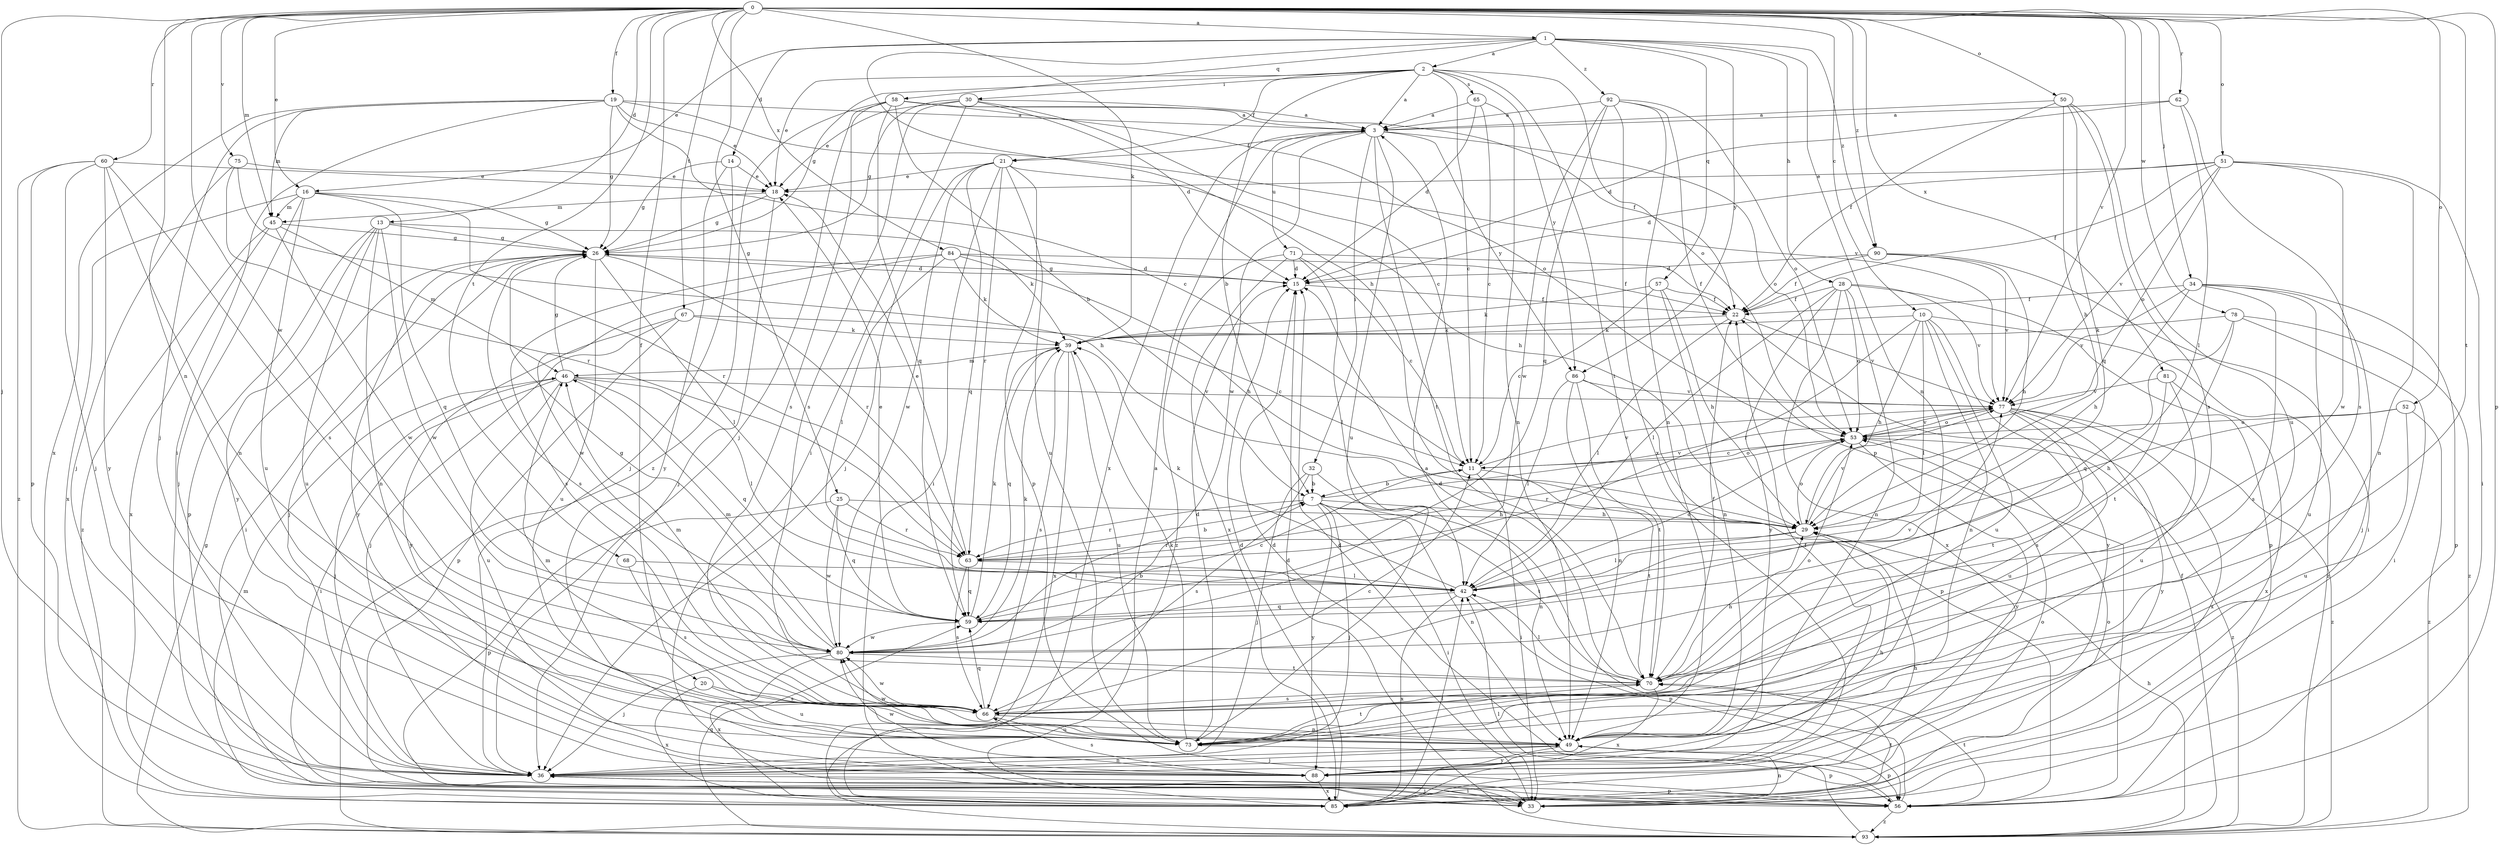 strict digraph  {
0;
1;
2;
3;
7;
10;
11;
13;
14;
15;
16;
18;
19;
20;
21;
22;
25;
26;
28;
29;
30;
32;
33;
34;
36;
39;
42;
45;
46;
49;
50;
51;
52;
53;
56;
57;
58;
59;
60;
62;
63;
65;
66;
67;
68;
70;
71;
73;
75;
77;
78;
80;
81;
84;
85;
86;
88;
90;
92;
93;
0 -> 1  [label=a];
0 -> 10  [label=c];
0 -> 13  [label=d];
0 -> 16  [label=e];
0 -> 19  [label=f];
0 -> 20  [label=f];
0 -> 25  [label=g];
0 -> 34  [label=j];
0 -> 36  [label=j];
0 -> 39  [label=k];
0 -> 45  [label=m];
0 -> 49  [label=n];
0 -> 50  [label=o];
0 -> 51  [label=o];
0 -> 52  [label=o];
0 -> 56  [label=p];
0 -> 60  [label=r];
0 -> 62  [label=r];
0 -> 67  [label=t];
0 -> 68  [label=t];
0 -> 70  [label=t];
0 -> 75  [label=v];
0 -> 77  [label=v];
0 -> 78  [label=w];
0 -> 80  [label=w];
0 -> 81  [label=x];
0 -> 84  [label=x];
0 -> 90  [label=z];
1 -> 2  [label=a];
1 -> 14  [label=d];
1 -> 16  [label=e];
1 -> 28  [label=h];
1 -> 29  [label=h];
1 -> 49  [label=n];
1 -> 57  [label=q];
1 -> 58  [label=q];
1 -> 86  [label=y];
1 -> 90  [label=z];
1 -> 92  [label=z];
2 -> 3  [label=a];
2 -> 7  [label=b];
2 -> 11  [label=c];
2 -> 18  [label=e];
2 -> 21  [label=f];
2 -> 26  [label=g];
2 -> 30  [label=i];
2 -> 53  [label=o];
2 -> 65  [label=s];
2 -> 70  [label=t];
2 -> 86  [label=y];
3 -> 21  [label=f];
3 -> 32  [label=i];
3 -> 53  [label=o];
3 -> 70  [label=t];
3 -> 71  [label=u];
3 -> 73  [label=u];
3 -> 80  [label=w];
3 -> 85  [label=x];
3 -> 86  [label=y];
7 -> 29  [label=h];
7 -> 33  [label=i];
7 -> 36  [label=j];
7 -> 49  [label=n];
7 -> 63  [label=r];
7 -> 70  [label=t];
7 -> 77  [label=v];
7 -> 88  [label=y];
10 -> 29  [label=h];
10 -> 39  [label=k];
10 -> 42  [label=l];
10 -> 49  [label=n];
10 -> 63  [label=r];
10 -> 73  [label=u];
10 -> 88  [label=y];
10 -> 93  [label=z];
11 -> 7  [label=b];
11 -> 33  [label=i];
11 -> 53  [label=o];
11 -> 70  [label=t];
11 -> 77  [label=v];
13 -> 26  [label=g];
13 -> 39  [label=k];
13 -> 49  [label=n];
13 -> 56  [label=p];
13 -> 73  [label=u];
13 -> 80  [label=w];
13 -> 88  [label=y];
14 -> 18  [label=e];
14 -> 26  [label=g];
14 -> 36  [label=j];
14 -> 88  [label=y];
15 -> 22  [label=f];
15 -> 26  [label=g];
16 -> 26  [label=g];
16 -> 36  [label=j];
16 -> 45  [label=m];
16 -> 59  [label=q];
16 -> 63  [label=r];
16 -> 73  [label=u];
16 -> 85  [label=x];
18 -> 26  [label=g];
18 -> 36  [label=j];
18 -> 45  [label=m];
19 -> 3  [label=a];
19 -> 11  [label=c];
19 -> 18  [label=e];
19 -> 26  [label=g];
19 -> 33  [label=i];
19 -> 36  [label=j];
19 -> 45  [label=m];
19 -> 77  [label=v];
19 -> 85  [label=x];
20 -> 66  [label=s];
20 -> 73  [label=u];
20 -> 85  [label=x];
21 -> 18  [label=e];
21 -> 29  [label=h];
21 -> 33  [label=i];
21 -> 36  [label=j];
21 -> 56  [label=p];
21 -> 59  [label=q];
21 -> 63  [label=r];
21 -> 73  [label=u];
21 -> 80  [label=w];
22 -> 39  [label=k];
22 -> 42  [label=l];
22 -> 77  [label=v];
25 -> 29  [label=h];
25 -> 56  [label=p];
25 -> 59  [label=q];
25 -> 63  [label=r];
25 -> 80  [label=w];
26 -> 15  [label=d];
26 -> 33  [label=i];
26 -> 36  [label=j];
26 -> 42  [label=l];
26 -> 63  [label=r];
26 -> 66  [label=s];
26 -> 73  [label=u];
26 -> 88  [label=y];
28 -> 22  [label=f];
28 -> 42  [label=l];
28 -> 49  [label=n];
28 -> 53  [label=o];
28 -> 56  [label=p];
28 -> 77  [label=v];
28 -> 85  [label=x];
28 -> 88  [label=y];
29 -> 42  [label=l];
29 -> 53  [label=o];
29 -> 63  [label=r];
29 -> 77  [label=v];
30 -> 3  [label=a];
30 -> 11  [label=c];
30 -> 15  [label=d];
30 -> 18  [label=e];
30 -> 26  [label=g];
30 -> 33  [label=i];
30 -> 66  [label=s];
32 -> 7  [label=b];
32 -> 36  [label=j];
32 -> 49  [label=n];
32 -> 66  [label=s];
33 -> 15  [label=d];
33 -> 36  [label=j];
33 -> 49  [label=n];
33 -> 53  [label=o];
33 -> 70  [label=t];
34 -> 22  [label=f];
34 -> 29  [label=h];
34 -> 36  [label=j];
34 -> 56  [label=p];
34 -> 66  [label=s];
34 -> 73  [label=u];
34 -> 77  [label=v];
36 -> 29  [label=h];
36 -> 33  [label=i];
36 -> 49  [label=n];
36 -> 56  [label=p];
39 -> 46  [label=m];
39 -> 59  [label=q];
39 -> 66  [label=s];
39 -> 73  [label=u];
39 -> 85  [label=x];
42 -> 39  [label=k];
42 -> 53  [label=o];
42 -> 56  [label=p];
42 -> 59  [label=q];
42 -> 85  [label=x];
45 -> 26  [label=g];
45 -> 46  [label=m];
45 -> 80  [label=w];
45 -> 85  [label=x];
45 -> 93  [label=z];
46 -> 26  [label=g];
46 -> 33  [label=i];
46 -> 36  [label=j];
46 -> 42  [label=l];
46 -> 59  [label=q];
46 -> 73  [label=u];
46 -> 77  [label=v];
49 -> 36  [label=j];
49 -> 46  [label=m];
49 -> 56  [label=p];
49 -> 88  [label=y];
50 -> 3  [label=a];
50 -> 22  [label=f];
50 -> 29  [label=h];
50 -> 59  [label=q];
50 -> 66  [label=s];
50 -> 73  [label=u];
51 -> 15  [label=d];
51 -> 18  [label=e];
51 -> 22  [label=f];
51 -> 33  [label=i];
51 -> 49  [label=n];
51 -> 53  [label=o];
51 -> 77  [label=v];
51 -> 80  [label=w];
52 -> 29  [label=h];
52 -> 53  [label=o];
52 -> 73  [label=u];
52 -> 93  [label=z];
53 -> 11  [label=c];
53 -> 63  [label=r];
53 -> 77  [label=v];
53 -> 88  [label=y];
53 -> 93  [label=z];
56 -> 3  [label=a];
56 -> 15  [label=d];
56 -> 70  [label=t];
56 -> 93  [label=z];
57 -> 11  [label=c];
57 -> 22  [label=f];
57 -> 29  [label=h];
57 -> 39  [label=k];
57 -> 49  [label=n];
58 -> 3  [label=a];
58 -> 7  [label=b];
58 -> 22  [label=f];
58 -> 36  [label=j];
58 -> 53  [label=o];
58 -> 59  [label=q];
58 -> 66  [label=s];
58 -> 93  [label=z];
59 -> 11  [label=c];
59 -> 18  [label=e];
59 -> 39  [label=k];
59 -> 80  [label=w];
60 -> 18  [label=e];
60 -> 36  [label=j];
60 -> 49  [label=n];
60 -> 56  [label=p];
60 -> 66  [label=s];
60 -> 88  [label=y];
60 -> 93  [label=z];
62 -> 3  [label=a];
62 -> 15  [label=d];
62 -> 42  [label=l];
62 -> 66  [label=s];
63 -> 7  [label=b];
63 -> 18  [label=e];
63 -> 42  [label=l];
63 -> 59  [label=q];
63 -> 66  [label=s];
65 -> 3  [label=a];
65 -> 11  [label=c];
65 -> 15  [label=d];
65 -> 49  [label=n];
66 -> 11  [label=c];
66 -> 49  [label=n];
66 -> 59  [label=q];
66 -> 73  [label=u];
66 -> 80  [label=w];
67 -> 11  [label=c];
67 -> 36  [label=j];
67 -> 39  [label=k];
67 -> 56  [label=p];
67 -> 88  [label=y];
68 -> 42  [label=l];
68 -> 66  [label=s];
70 -> 15  [label=d];
70 -> 22  [label=f];
70 -> 29  [label=h];
70 -> 42  [label=l];
70 -> 46  [label=m];
70 -> 53  [label=o];
70 -> 66  [label=s];
70 -> 85  [label=x];
71 -> 11  [label=c];
71 -> 15  [label=d];
71 -> 22  [label=f];
71 -> 42  [label=l];
71 -> 85  [label=x];
71 -> 93  [label=z];
73 -> 15  [label=d];
73 -> 39  [label=k];
73 -> 56  [label=p];
73 -> 70  [label=t];
73 -> 80  [label=w];
75 -> 18  [label=e];
75 -> 29  [label=h];
75 -> 36  [label=j];
75 -> 63  [label=r];
77 -> 53  [label=o];
77 -> 70  [label=t];
77 -> 73  [label=u];
77 -> 85  [label=x];
77 -> 88  [label=y];
77 -> 93  [label=z];
78 -> 33  [label=i];
78 -> 39  [label=k];
78 -> 59  [label=q];
78 -> 70  [label=t];
78 -> 93  [label=z];
80 -> 7  [label=b];
80 -> 26  [label=g];
80 -> 36  [label=j];
80 -> 39  [label=k];
80 -> 46  [label=m];
80 -> 70  [label=t];
80 -> 77  [label=v];
80 -> 85  [label=x];
81 -> 66  [label=s];
81 -> 73  [label=u];
81 -> 77  [label=v];
81 -> 85  [label=x];
84 -> 15  [label=d];
84 -> 22  [label=f];
84 -> 29  [label=h];
84 -> 39  [label=k];
84 -> 42  [label=l];
84 -> 66  [label=s];
84 -> 80  [label=w];
85 -> 3  [label=a];
85 -> 15  [label=d];
85 -> 29  [label=h];
85 -> 42  [label=l];
85 -> 46  [label=m];
85 -> 53  [label=o];
86 -> 42  [label=l];
86 -> 49  [label=n];
86 -> 56  [label=p];
86 -> 70  [label=t];
86 -> 77  [label=v];
88 -> 22  [label=f];
88 -> 66  [label=s];
88 -> 80  [label=w];
88 -> 85  [label=x];
90 -> 15  [label=d];
90 -> 22  [label=f];
90 -> 29  [label=h];
90 -> 33  [label=i];
90 -> 77  [label=v];
92 -> 3  [label=a];
92 -> 49  [label=n];
92 -> 53  [label=o];
92 -> 56  [label=p];
92 -> 59  [label=q];
92 -> 80  [label=w];
92 -> 85  [label=x];
93 -> 15  [label=d];
93 -> 22  [label=f];
93 -> 26  [label=g];
93 -> 29  [label=h];
93 -> 42  [label=l];
93 -> 59  [label=q];
}
